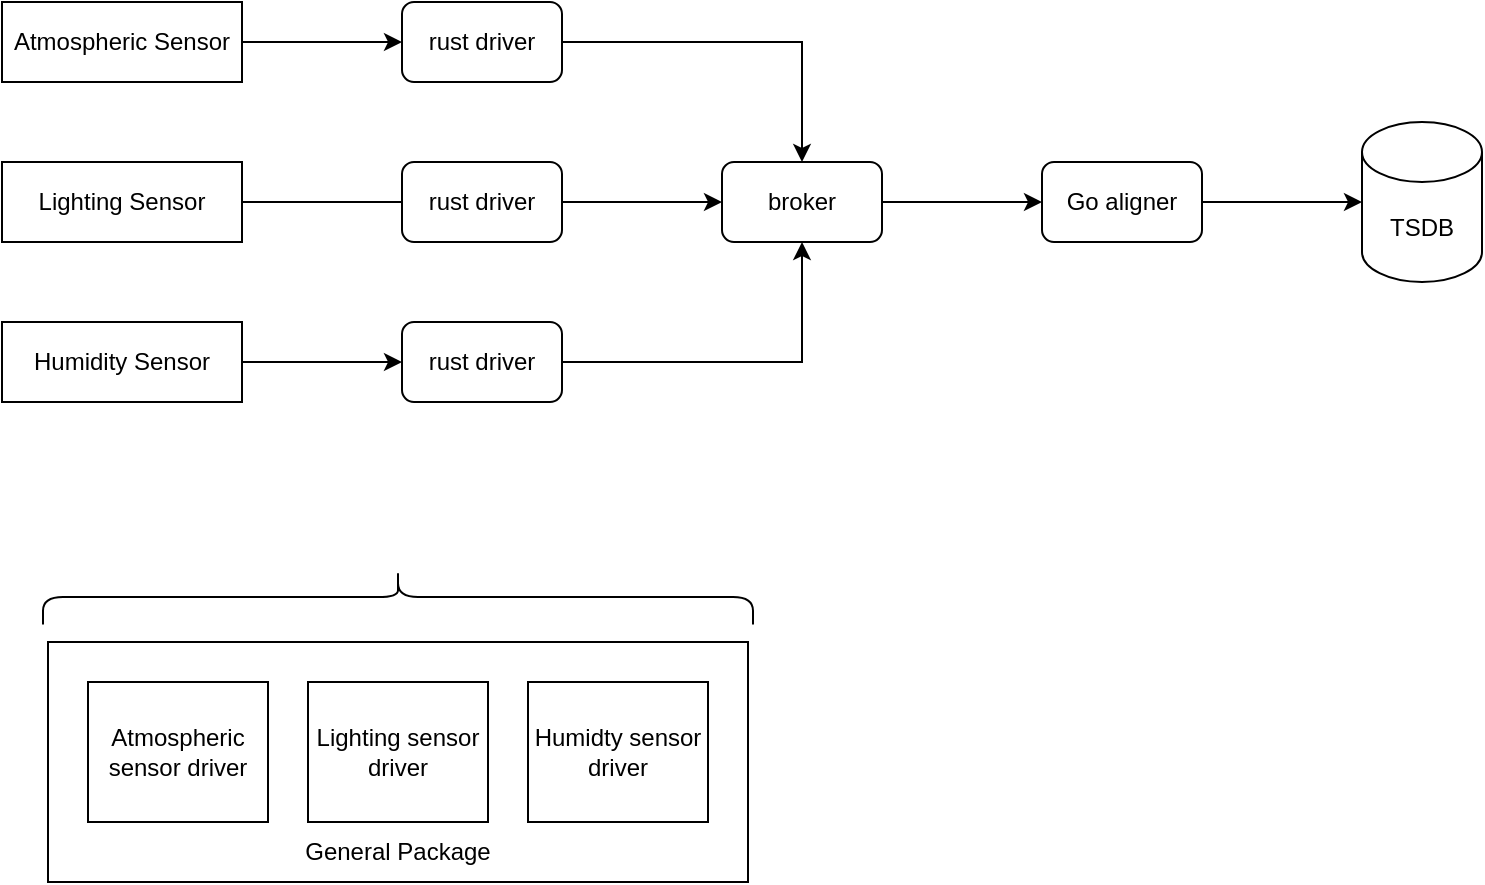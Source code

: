 <mxfile version="23.1.5" type="device">
  <diagram name="Page-1" id="AhhKvRdlrHZ2yFmtE-ge">
    <mxGraphModel dx="1114" dy="999" grid="1" gridSize="10" guides="1" tooltips="1" connect="1" arrows="1" fold="1" page="1" pageScale="1" pageWidth="827" pageHeight="1169" math="0" shadow="0">
      <root>
        <mxCell id="0" />
        <mxCell id="1" parent="0" />
        <mxCell id="9PnJs_GjN8zH73VXDC2d-7" style="edgeStyle=orthogonalEdgeStyle;rounded=0;orthogonalLoop=1;jettySize=auto;html=1;" edge="1" parent="1" source="9PnJs_GjN8zH73VXDC2d-13" target="9PnJs_GjN8zH73VXDC2d-4">
          <mxGeometry relative="1" as="geometry" />
        </mxCell>
        <mxCell id="9PnJs_GjN8zH73VXDC2d-1" value="Atmospheric Sensor" style="rounded=0;whiteSpace=wrap;html=1;" vertex="1" parent="1">
          <mxGeometry x="40" y="40" width="120" height="40" as="geometry" />
        </mxCell>
        <mxCell id="9PnJs_GjN8zH73VXDC2d-5" style="edgeStyle=orthogonalEdgeStyle;rounded=0;orthogonalLoop=1;jettySize=auto;html=1;" edge="1" parent="1" source="9PnJs_GjN8zH73VXDC2d-2" target="9PnJs_GjN8zH73VXDC2d-4">
          <mxGeometry relative="1" as="geometry" />
        </mxCell>
        <mxCell id="9PnJs_GjN8zH73VXDC2d-2" value="Lighting Sensor" style="rounded=0;whiteSpace=wrap;html=1;" vertex="1" parent="1">
          <mxGeometry x="40" y="120" width="120" height="40" as="geometry" />
        </mxCell>
        <mxCell id="9PnJs_GjN8zH73VXDC2d-6" style="edgeStyle=orthogonalEdgeStyle;rounded=0;orthogonalLoop=1;jettySize=auto;html=1;" edge="1" parent="1" source="9PnJs_GjN8zH73VXDC2d-16" target="9PnJs_GjN8zH73VXDC2d-4">
          <mxGeometry relative="1" as="geometry" />
        </mxCell>
        <mxCell id="9PnJs_GjN8zH73VXDC2d-3" value="Humidity Sensor" style="rounded=0;whiteSpace=wrap;html=1;" vertex="1" parent="1">
          <mxGeometry x="40" y="200" width="120" height="40" as="geometry" />
        </mxCell>
        <mxCell id="9PnJs_GjN8zH73VXDC2d-11" style="edgeStyle=orthogonalEdgeStyle;rounded=0;orthogonalLoop=1;jettySize=auto;html=1;" edge="1" parent="1" source="9PnJs_GjN8zH73VXDC2d-4" target="9PnJs_GjN8zH73VXDC2d-8">
          <mxGeometry relative="1" as="geometry" />
        </mxCell>
        <mxCell id="9PnJs_GjN8zH73VXDC2d-4" value="broker" style="rounded=1;whiteSpace=wrap;html=1;" vertex="1" parent="1">
          <mxGeometry x="400" y="120" width="80" height="40" as="geometry" />
        </mxCell>
        <mxCell id="9PnJs_GjN8zH73VXDC2d-10" style="edgeStyle=orthogonalEdgeStyle;rounded=0;orthogonalLoop=1;jettySize=auto;html=1;exitX=1;exitY=0.5;exitDx=0;exitDy=0;" edge="1" parent="1" source="9PnJs_GjN8zH73VXDC2d-8" target="9PnJs_GjN8zH73VXDC2d-9">
          <mxGeometry relative="1" as="geometry" />
        </mxCell>
        <mxCell id="9PnJs_GjN8zH73VXDC2d-8" value="Go aligner" style="rounded=1;whiteSpace=wrap;html=1;" vertex="1" parent="1">
          <mxGeometry x="560" y="120" width="80" height="40" as="geometry" />
        </mxCell>
        <mxCell id="9PnJs_GjN8zH73VXDC2d-9" value="TSDB" style="shape=cylinder3;whiteSpace=wrap;html=1;boundedLbl=1;backgroundOutline=1;size=15;" vertex="1" parent="1">
          <mxGeometry x="720" y="100" width="60" height="80" as="geometry" />
        </mxCell>
        <mxCell id="9PnJs_GjN8zH73VXDC2d-14" value="" style="edgeStyle=orthogonalEdgeStyle;rounded=0;orthogonalLoop=1;jettySize=auto;html=1;" edge="1" parent="1" source="9PnJs_GjN8zH73VXDC2d-1" target="9PnJs_GjN8zH73VXDC2d-13">
          <mxGeometry relative="1" as="geometry">
            <mxPoint x="280" y="60" as="sourcePoint" />
            <mxPoint x="400" y="120" as="targetPoint" />
          </mxGeometry>
        </mxCell>
        <mxCell id="9PnJs_GjN8zH73VXDC2d-13" value="rust driver" style="rounded=1;whiteSpace=wrap;html=1;" vertex="1" parent="1">
          <mxGeometry x="240" y="40" width="80" height="40" as="geometry" />
        </mxCell>
        <mxCell id="9PnJs_GjN8zH73VXDC2d-15" value="rust driver" style="rounded=1;whiteSpace=wrap;html=1;" vertex="1" parent="1">
          <mxGeometry x="240" y="120" width="80" height="40" as="geometry" />
        </mxCell>
        <mxCell id="9PnJs_GjN8zH73VXDC2d-17" value="" style="edgeStyle=orthogonalEdgeStyle;rounded=0;orthogonalLoop=1;jettySize=auto;html=1;" edge="1" parent="1" source="9PnJs_GjN8zH73VXDC2d-3" target="9PnJs_GjN8zH73VXDC2d-16">
          <mxGeometry relative="1" as="geometry">
            <mxPoint x="160" y="220" as="sourcePoint" />
            <mxPoint x="400" y="160" as="targetPoint" />
          </mxGeometry>
        </mxCell>
        <mxCell id="9PnJs_GjN8zH73VXDC2d-16" value="rust driver" style="rounded=1;whiteSpace=wrap;html=1;" vertex="1" parent="1">
          <mxGeometry x="240" y="200" width="80" height="40" as="geometry" />
        </mxCell>
        <mxCell id="9PnJs_GjN8zH73VXDC2d-19" value="" style="rounded=0;whiteSpace=wrap;html=1;" vertex="1" parent="1">
          <mxGeometry x="63" y="360" width="350" height="120" as="geometry" />
        </mxCell>
        <mxCell id="9PnJs_GjN8zH73VXDC2d-20" value="Atmospheric sensor driver" style="rounded=0;whiteSpace=wrap;html=1;" vertex="1" parent="1">
          <mxGeometry x="83" y="380" width="90" height="70" as="geometry" />
        </mxCell>
        <mxCell id="9PnJs_GjN8zH73VXDC2d-23" value="General Package" style="text;html=1;align=center;verticalAlign=middle;whiteSpace=wrap;rounded=0;" vertex="1" parent="1">
          <mxGeometry x="178" y="450" width="120" height="30" as="geometry" />
        </mxCell>
        <mxCell id="9PnJs_GjN8zH73VXDC2d-24" value="Lighting sensor driver" style="rounded=0;whiteSpace=wrap;html=1;" vertex="1" parent="1">
          <mxGeometry x="193" y="380" width="90" height="70" as="geometry" />
        </mxCell>
        <mxCell id="9PnJs_GjN8zH73VXDC2d-25" value="Humidty sensor driver" style="rounded=0;whiteSpace=wrap;html=1;" vertex="1" parent="1">
          <mxGeometry x="303" y="380" width="90" height="70" as="geometry" />
        </mxCell>
        <mxCell id="9PnJs_GjN8zH73VXDC2d-26" value="" style="shape=curlyBracket;whiteSpace=wrap;html=1;rounded=1;labelPosition=left;verticalLabelPosition=middle;align=right;verticalAlign=middle;rotation=90;size=0.5;" vertex="1" parent="1">
          <mxGeometry x="224.25" y="160" width="27.5" height="355" as="geometry" />
        </mxCell>
      </root>
    </mxGraphModel>
  </diagram>
</mxfile>
